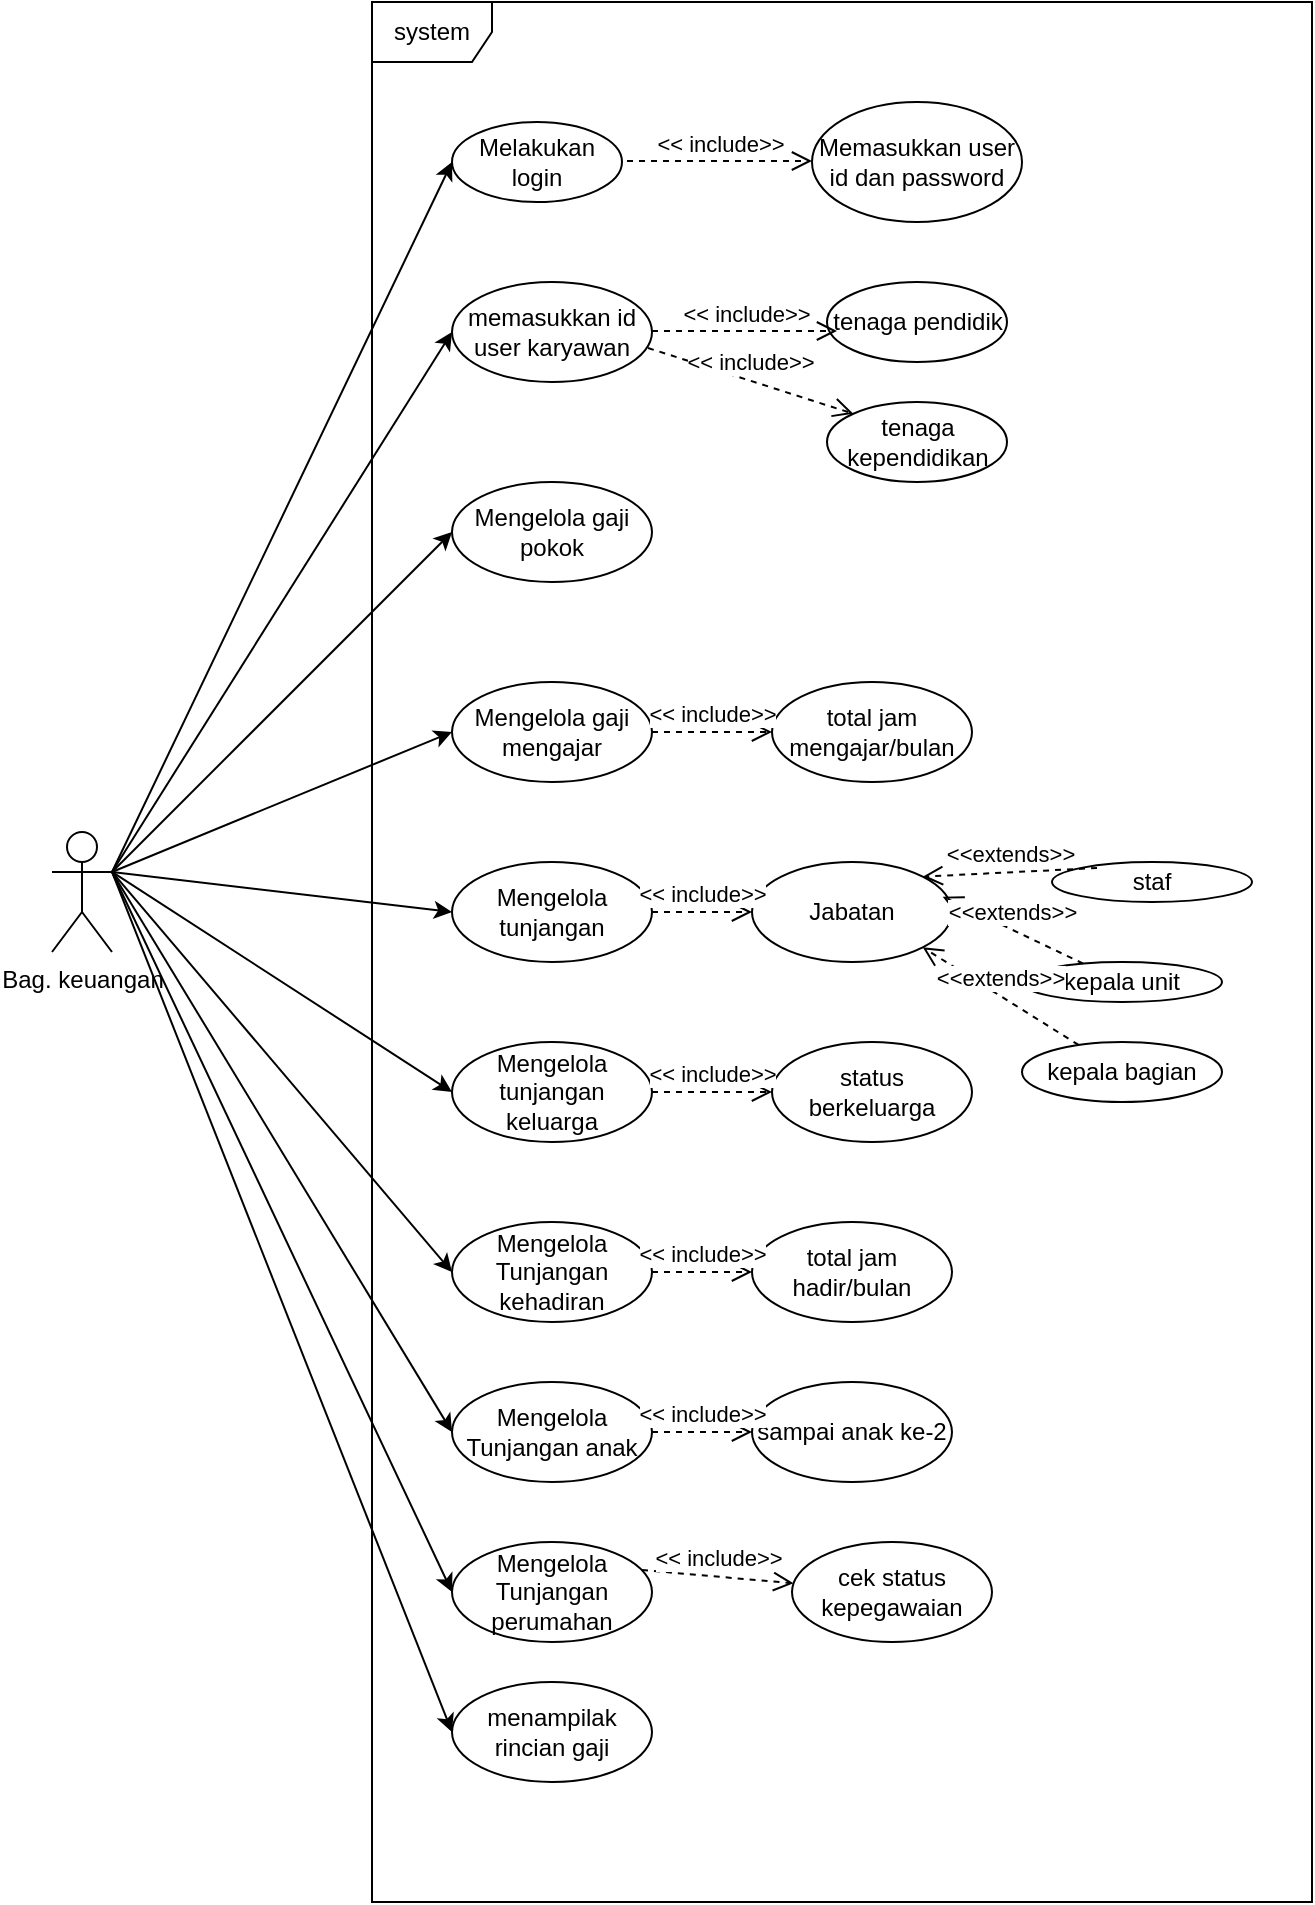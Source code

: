 <mxfile version="12.2.3" type="device" pages="1"><diagram id="WX2udAa6uBz4ySDELDj5" name="Page-1"><mxGraphModel dx="973" dy="1584" grid="1" gridSize="10" guides="1" tooltips="1" connect="1" arrows="1" fold="1" page="1" pageScale="1" pageWidth="850" pageHeight="1100" math="0" shadow="0"><root><mxCell id="0"/><mxCell id="1" parent="0"/><mxCell id="j31Pn9i-FjQd4ccbg34y-1" value="system" style="shape=umlFrame;whiteSpace=wrap;html=1;" vertex="1" parent="1"><mxGeometry x="260" y="-150" width="470" height="950" as="geometry"/></mxCell><mxCell id="j31Pn9i-FjQd4ccbg34y-2" value="Bag. keuangan" style="shape=umlActor;verticalLabelPosition=bottom;labelBackgroundColor=#ffffff;verticalAlign=top;html=1;outlineConnect=0;" vertex="1" parent="1"><mxGeometry x="100" y="265" width="30" height="60" as="geometry"/></mxCell><mxCell id="j31Pn9i-FjQd4ccbg34y-3" value="Melakukan login" style="ellipse;whiteSpace=wrap;html=1;" vertex="1" parent="1"><mxGeometry x="300" y="-90" width="85" height="40" as="geometry"/></mxCell><mxCell id="j31Pn9i-FjQd4ccbg34y-4" value="Memasukkan user id dan password" style="ellipse;whiteSpace=wrap;html=1;" vertex="1" parent="1"><mxGeometry x="480" y="-100" width="105" height="60" as="geometry"/></mxCell><mxCell id="j31Pn9i-FjQd4ccbg34y-5" value="&amp;lt;&amp;lt; include&amp;gt;&amp;gt;" style="html=1;verticalAlign=bottom;endArrow=open;dashed=1;endSize=8;entryX=0;entryY=0.5;entryDx=0;entryDy=0;exitX=1;exitY=0.5;exitDx=0;exitDy=0;" edge="1" parent="1"><mxGeometry relative="1" as="geometry"><mxPoint x="387.5" y="-70.5" as="sourcePoint"/><mxPoint x="480" y="-70.5" as="targetPoint"/></mxGeometry></mxCell><mxCell id="j31Pn9i-FjQd4ccbg34y-6" value="memasukkan id user karyawan" style="ellipse;whiteSpace=wrap;html=1;" vertex="1" parent="1"><mxGeometry x="300" y="-10" width="100" height="50" as="geometry"/></mxCell><mxCell id="j31Pn9i-FjQd4ccbg34y-7" value="tenaga pendidik" style="ellipse;whiteSpace=wrap;html=1;" vertex="1" parent="1"><mxGeometry x="487.5" y="-10" width="90" height="40" as="geometry"/></mxCell><mxCell id="j31Pn9i-FjQd4ccbg34y-8" value="tenaga kependidikan" style="ellipse;whiteSpace=wrap;html=1;" vertex="1" parent="1"><mxGeometry x="487.5" y="50" width="90" height="40" as="geometry"/></mxCell><mxCell id="j31Pn9i-FjQd4ccbg34y-9" value="&amp;lt;&amp;lt; include&amp;gt;&amp;gt;" style="html=1;verticalAlign=bottom;endArrow=open;dashed=1;endSize=8;entryX=0;entryY=0.5;entryDx=0;entryDy=0;exitX=1;exitY=0.5;exitDx=0;exitDy=0;" edge="1" parent="1"><mxGeometry relative="1" as="geometry"><mxPoint x="400" y="14.5" as="sourcePoint"/><mxPoint x="492.5" y="14.5" as="targetPoint"/></mxGeometry></mxCell><mxCell id="j31Pn9i-FjQd4ccbg34y-10" value="&amp;lt;&amp;lt; include&amp;gt;&amp;gt;" style="html=1;verticalAlign=bottom;endArrow=open;dashed=1;endSize=8;entryX=0;entryY=0;entryDx=0;entryDy=0;exitX=0.98;exitY=0.66;exitDx=0;exitDy=0;exitPerimeter=0;" edge="1" parent="1" source="j31Pn9i-FjQd4ccbg34y-6" target="j31Pn9i-FjQd4ccbg34y-8"><mxGeometry relative="1" as="geometry"><mxPoint x="410" y="24.5" as="sourcePoint"/><mxPoint x="502.5" y="24.5" as="targetPoint"/></mxGeometry></mxCell><mxCell id="j31Pn9i-FjQd4ccbg34y-11" value="Mengelola gaji pokok" style="ellipse;whiteSpace=wrap;html=1;" vertex="1" parent="1"><mxGeometry x="300" y="90" width="100" height="50" as="geometry"/></mxCell><mxCell id="j31Pn9i-FjQd4ccbg34y-21" value="Mengelola gaji mengajar" style="ellipse;whiteSpace=wrap;html=1;" vertex="1" parent="1"><mxGeometry x="300" y="190" width="100" height="50" as="geometry"/></mxCell><mxCell id="j31Pn9i-FjQd4ccbg34y-28" value="Mengelola Tunjangan kehadiran" style="ellipse;whiteSpace=wrap;html=1;" vertex="1" parent="1"><mxGeometry x="300" y="460" width="100" height="50" as="geometry"/></mxCell><mxCell id="j31Pn9i-FjQd4ccbg34y-29" value="Mengelola tunjangan" style="ellipse;whiteSpace=wrap;html=1;" vertex="1" parent="1"><mxGeometry x="300" y="280" width="100" height="50" as="geometry"/></mxCell><mxCell id="j31Pn9i-FjQd4ccbg34y-30" value="total jam mengajar/bulan" style="ellipse;whiteSpace=wrap;html=1;" vertex="1" parent="1"><mxGeometry x="460" y="190" width="100" height="50" as="geometry"/></mxCell><mxCell id="j31Pn9i-FjQd4ccbg34y-31" value="&amp;lt;&amp;lt; include&amp;gt;&amp;gt;" style="html=1;verticalAlign=bottom;endArrow=open;dashed=1;endSize=8;" edge="1" parent="1" source="j31Pn9i-FjQd4ccbg34y-21" target="j31Pn9i-FjQd4ccbg34y-30"><mxGeometry relative="1" as="geometry"><mxPoint x="408" y="33" as="sourcePoint"/><mxPoint x="510.68" y="65.858" as="targetPoint"/></mxGeometry></mxCell><mxCell id="j31Pn9i-FjQd4ccbg34y-32" value="Jabatan" style="ellipse;whiteSpace=wrap;html=1;" vertex="1" parent="1"><mxGeometry x="450" y="280" width="100" height="50" as="geometry"/></mxCell><mxCell id="j31Pn9i-FjQd4ccbg34y-33" value="&amp;lt;&amp;lt; include&amp;gt;&amp;gt;" style="html=1;verticalAlign=bottom;endArrow=open;dashed=1;endSize=8;exitX=1;exitY=0.5;exitDx=0;exitDy=0;" edge="1" parent="1" source="j31Pn9i-FjQd4ccbg34y-29" target="j31Pn9i-FjQd4ccbg34y-32"><mxGeometry relative="1" as="geometry"><mxPoint x="410" y="300" as="sourcePoint"/><mxPoint x="460" y="304" as="targetPoint"/></mxGeometry></mxCell><mxCell id="j31Pn9i-FjQd4ccbg34y-34" value="staf" style="ellipse;whiteSpace=wrap;html=1;" vertex="1" parent="1"><mxGeometry x="600" y="280" width="100" height="20" as="geometry"/></mxCell><mxCell id="j31Pn9i-FjQd4ccbg34y-35" value="kepala unit" style="ellipse;whiteSpace=wrap;html=1;" vertex="1" parent="1"><mxGeometry x="585" y="330" width="100" height="20" as="geometry"/></mxCell><mxCell id="j31Pn9i-FjQd4ccbg34y-36" value="kepala bagian" style="ellipse;whiteSpace=wrap;html=1;" vertex="1" parent="1"><mxGeometry x="585" y="370" width="100" height="30" as="geometry"/></mxCell><mxCell id="j31Pn9i-FjQd4ccbg34y-39" value="&amp;lt;&amp;lt;extends&amp;gt;&amp;gt;" style="html=1;verticalAlign=bottom;endArrow=open;dashed=1;endSize=8;exitX=0.225;exitY=0.15;exitDx=0;exitDy=0;exitPerimeter=0;entryX=1;entryY=0;entryDx=0;entryDy=0;" edge="1" parent="1" source="j31Pn9i-FjQd4ccbg34y-34" target="j31Pn9i-FjQd4ccbg34y-32"><mxGeometry relative="1" as="geometry"><mxPoint x="600" y="200" as="sourcePoint"/><mxPoint x="692.5" y="200" as="targetPoint"/></mxGeometry></mxCell><mxCell id="j31Pn9i-FjQd4ccbg34y-40" value="&amp;lt;&amp;lt;extends&amp;gt;&amp;gt;" style="html=1;verticalAlign=bottom;endArrow=open;dashed=1;endSize=8;entryX=1;entryY=0;entryDx=0;entryDy=0;" edge="1" parent="1" source="j31Pn9i-FjQd4ccbg34y-35"><mxGeometry relative="1" as="geometry"><mxPoint x="632.5" y="293" as="sourcePoint"/><mxPoint x="545.355" y="297.322" as="targetPoint"/></mxGeometry></mxCell><mxCell id="j31Pn9i-FjQd4ccbg34y-41" value="&amp;lt;&amp;lt;extends&amp;gt;&amp;gt;" style="html=1;verticalAlign=bottom;endArrow=open;dashed=1;endSize=8;entryX=1;entryY=1;entryDx=0;entryDy=0;" edge="1" parent="1" source="j31Pn9i-FjQd4ccbg34y-36" target="j31Pn9i-FjQd4ccbg34y-32"><mxGeometry relative="1" as="geometry"><mxPoint x="625.489" y="340.793" as="sourcePoint"/><mxPoint x="555.355" y="307.322" as="targetPoint"/></mxGeometry></mxCell><mxCell id="j31Pn9i-FjQd4ccbg34y-42" value="Mengelola tunjangan keluarga" style="ellipse;whiteSpace=wrap;html=1;" vertex="1" parent="1"><mxGeometry x="300" y="370" width="100" height="50" as="geometry"/></mxCell><mxCell id="j31Pn9i-FjQd4ccbg34y-43" value="status berkeluarga" style="ellipse;whiteSpace=wrap;html=1;" vertex="1" parent="1"><mxGeometry x="460" y="370" width="100" height="50" as="geometry"/></mxCell><mxCell id="j31Pn9i-FjQd4ccbg34y-44" value="&amp;lt;&amp;lt; include&amp;gt;&amp;gt;" style="html=1;verticalAlign=bottom;endArrow=open;dashed=1;endSize=8;" edge="1" parent="1" source="j31Pn9i-FjQd4ccbg34y-42" target="j31Pn9i-FjQd4ccbg34y-43"><mxGeometry relative="1" as="geometry"><mxPoint x="410" y="315" as="sourcePoint"/><mxPoint x="460" y="315" as="targetPoint"/></mxGeometry></mxCell><mxCell id="j31Pn9i-FjQd4ccbg34y-45" value="total jam hadir/bulan" style="ellipse;whiteSpace=wrap;html=1;" vertex="1" parent="1"><mxGeometry x="450" y="460" width="100" height="50" as="geometry"/></mxCell><mxCell id="j31Pn9i-FjQd4ccbg34y-46" value="&amp;lt;&amp;lt; include&amp;gt;&amp;gt;" style="html=1;verticalAlign=bottom;endArrow=open;dashed=1;endSize=8;" edge="1" parent="1" source="j31Pn9i-FjQd4ccbg34y-28" target="j31Pn9i-FjQd4ccbg34y-45"><mxGeometry relative="1" as="geometry"><mxPoint x="410" y="405" as="sourcePoint"/><mxPoint x="470" y="405" as="targetPoint"/></mxGeometry></mxCell><mxCell id="j31Pn9i-FjQd4ccbg34y-47" value="Mengelola Tunjangan anak" style="ellipse;whiteSpace=wrap;html=1;" vertex="1" parent="1"><mxGeometry x="300" y="540" width="100" height="50" as="geometry"/></mxCell><mxCell id="j31Pn9i-FjQd4ccbg34y-48" value="sampai anak ke-2" style="ellipse;whiteSpace=wrap;html=1;" vertex="1" parent="1"><mxGeometry x="450" y="540" width="100" height="50" as="geometry"/></mxCell><mxCell id="j31Pn9i-FjQd4ccbg34y-49" value="&amp;lt;&amp;lt; include&amp;gt;&amp;gt;" style="html=1;verticalAlign=bottom;endArrow=open;dashed=1;endSize=8;" edge="1" parent="1" source="j31Pn9i-FjQd4ccbg34y-47" target="j31Pn9i-FjQd4ccbg34y-48"><mxGeometry relative="1" as="geometry"><mxPoint x="410" y="495" as="sourcePoint"/><mxPoint x="460" y="495" as="targetPoint"/></mxGeometry></mxCell><mxCell id="j31Pn9i-FjQd4ccbg34y-50" value="Mengelola Tunjangan perumahan" style="ellipse;whiteSpace=wrap;html=1;" vertex="1" parent="1"><mxGeometry x="300" y="620" width="100" height="50" as="geometry"/></mxCell><mxCell id="j31Pn9i-FjQd4ccbg34y-51" value="cek status kepegawaian" style="ellipse;whiteSpace=wrap;html=1;" vertex="1" parent="1"><mxGeometry x="470" y="620" width="100" height="50" as="geometry"/></mxCell><mxCell id="j31Pn9i-FjQd4ccbg34y-52" value="&amp;lt;&amp;lt; include&amp;gt;&amp;gt;" style="html=1;verticalAlign=bottom;endArrow=open;dashed=1;endSize=8;exitX=0.95;exitY=0.28;exitDx=0;exitDy=0;exitPerimeter=0;" edge="1" parent="1" source="j31Pn9i-FjQd4ccbg34y-50" target="j31Pn9i-FjQd4ccbg34y-51"><mxGeometry relative="1" as="geometry"><mxPoint x="410" y="575" as="sourcePoint"/><mxPoint x="460" y="575" as="targetPoint"/></mxGeometry></mxCell><mxCell id="j31Pn9i-FjQd4ccbg34y-53" value="menampilak rincian gaji" style="ellipse;whiteSpace=wrap;html=1;" vertex="1" parent="1"><mxGeometry x="300" y="690" width="100" height="50" as="geometry"/></mxCell><mxCell id="j31Pn9i-FjQd4ccbg34y-56" value="" style="endArrow=classic;html=1;entryX=0;entryY=0.5;entryDx=0;entryDy=0;exitX=1;exitY=0.333;exitDx=0;exitDy=0;exitPerimeter=0;" edge="1" parent="1" source="j31Pn9i-FjQd4ccbg34y-2" target="j31Pn9i-FjQd4ccbg34y-3"><mxGeometry width="50" height="50" relative="1" as="geometry"><mxPoint x="150" y="300" as="sourcePoint"/><mxPoint x="380" y="200" as="targetPoint"/></mxGeometry></mxCell><mxCell id="j31Pn9i-FjQd4ccbg34y-57" value="" style="endArrow=classic;html=1;entryX=0;entryY=0.5;entryDx=0;entryDy=0;exitX=1;exitY=0.333;exitDx=0;exitDy=0;exitPerimeter=0;" edge="1" parent="1" source="j31Pn9i-FjQd4ccbg34y-2" target="j31Pn9i-FjQd4ccbg34y-6"><mxGeometry width="50" height="50" relative="1" as="geometry"><mxPoint x="160" y="330" as="sourcePoint"/><mxPoint x="310" y="-60" as="targetPoint"/></mxGeometry></mxCell><mxCell id="j31Pn9i-FjQd4ccbg34y-58" value="" style="endArrow=classic;html=1;entryX=0;entryY=0.5;entryDx=0;entryDy=0;exitX=1;exitY=0.333;exitDx=0;exitDy=0;exitPerimeter=0;" edge="1" parent="1" source="j31Pn9i-FjQd4ccbg34y-2" target="j31Pn9i-FjQd4ccbg34y-11"><mxGeometry width="50" height="50" relative="1" as="geometry"><mxPoint x="160" y="340" as="sourcePoint"/><mxPoint x="310" y="25" as="targetPoint"/></mxGeometry></mxCell><mxCell id="j31Pn9i-FjQd4ccbg34y-59" value="" style="endArrow=classic;html=1;entryX=0;entryY=0.5;entryDx=0;entryDy=0;exitX=1;exitY=0.333;exitDx=0;exitDy=0;exitPerimeter=0;" edge="1" parent="1" source="j31Pn9i-FjQd4ccbg34y-2" target="j31Pn9i-FjQd4ccbg34y-21"><mxGeometry width="50" height="50" relative="1" as="geometry"><mxPoint x="170" y="360" as="sourcePoint"/><mxPoint x="310" y="125" as="targetPoint"/></mxGeometry></mxCell><mxCell id="j31Pn9i-FjQd4ccbg34y-60" value="" style="endArrow=classic;html=1;entryX=0;entryY=0.5;entryDx=0;entryDy=0;exitX=1;exitY=0.333;exitDx=0;exitDy=0;exitPerimeter=0;" edge="1" parent="1" source="j31Pn9i-FjQd4ccbg34y-2" target="j31Pn9i-FjQd4ccbg34y-29"><mxGeometry width="50" height="50" relative="1" as="geometry"><mxPoint x="170" y="360" as="sourcePoint"/><mxPoint x="310" y="225" as="targetPoint"/></mxGeometry></mxCell><mxCell id="j31Pn9i-FjQd4ccbg34y-61" value="" style="endArrow=classic;html=1;entryX=0;entryY=0.5;entryDx=0;entryDy=0;exitX=1;exitY=0.333;exitDx=0;exitDy=0;exitPerimeter=0;" edge="1" parent="1" source="j31Pn9i-FjQd4ccbg34y-2" target="j31Pn9i-FjQd4ccbg34y-42"><mxGeometry width="50" height="50" relative="1" as="geometry"><mxPoint x="170" y="330" as="sourcePoint"/><mxPoint x="310" y="315" as="targetPoint"/></mxGeometry></mxCell><mxCell id="j31Pn9i-FjQd4ccbg34y-62" value="" style="endArrow=classic;html=1;entryX=0;entryY=0.5;entryDx=0;entryDy=0;exitX=1;exitY=0.333;exitDx=0;exitDy=0;exitPerimeter=0;" edge="1" parent="1" source="j31Pn9i-FjQd4ccbg34y-2" target="j31Pn9i-FjQd4ccbg34y-28"><mxGeometry width="50" height="50" relative="1" as="geometry"><mxPoint x="160" y="430" as="sourcePoint"/><mxPoint x="310" y="405" as="targetPoint"/></mxGeometry></mxCell><mxCell id="j31Pn9i-FjQd4ccbg34y-63" value="" style="endArrow=classic;html=1;entryX=0;entryY=0.5;entryDx=0;entryDy=0;exitX=1;exitY=0.333;exitDx=0;exitDy=0;exitPerimeter=0;" edge="1" parent="1" source="j31Pn9i-FjQd4ccbg34y-2" target="j31Pn9i-FjQd4ccbg34y-47"><mxGeometry width="50" height="50" relative="1" as="geometry"><mxPoint x="60" y="450" as="sourcePoint"/><mxPoint x="310" y="495" as="targetPoint"/></mxGeometry></mxCell><mxCell id="j31Pn9i-FjQd4ccbg34y-64" value="" style="endArrow=classic;html=1;entryX=0;entryY=0.5;entryDx=0;entryDy=0;exitX=1;exitY=0.333;exitDx=0;exitDy=0;exitPerimeter=0;" edge="1" parent="1" source="j31Pn9i-FjQd4ccbg34y-2" target="j31Pn9i-FjQd4ccbg34y-50"><mxGeometry width="50" height="50" relative="1" as="geometry"><mxPoint x="60" y="450" as="sourcePoint"/><mxPoint x="310" y="575" as="targetPoint"/></mxGeometry></mxCell><mxCell id="j31Pn9i-FjQd4ccbg34y-65" value="" style="endArrow=classic;html=1;entryX=0;entryY=0.5;entryDx=0;entryDy=0;exitX=1;exitY=0.333;exitDx=0;exitDy=0;exitPerimeter=0;" edge="1" parent="1" source="j31Pn9i-FjQd4ccbg34y-2" target="j31Pn9i-FjQd4ccbg34y-53"><mxGeometry width="50" height="50" relative="1" as="geometry"><mxPoint x="50" y="460" as="sourcePoint"/><mxPoint x="310" y="655" as="targetPoint"/></mxGeometry></mxCell></root></mxGraphModel></diagram></mxfile>
